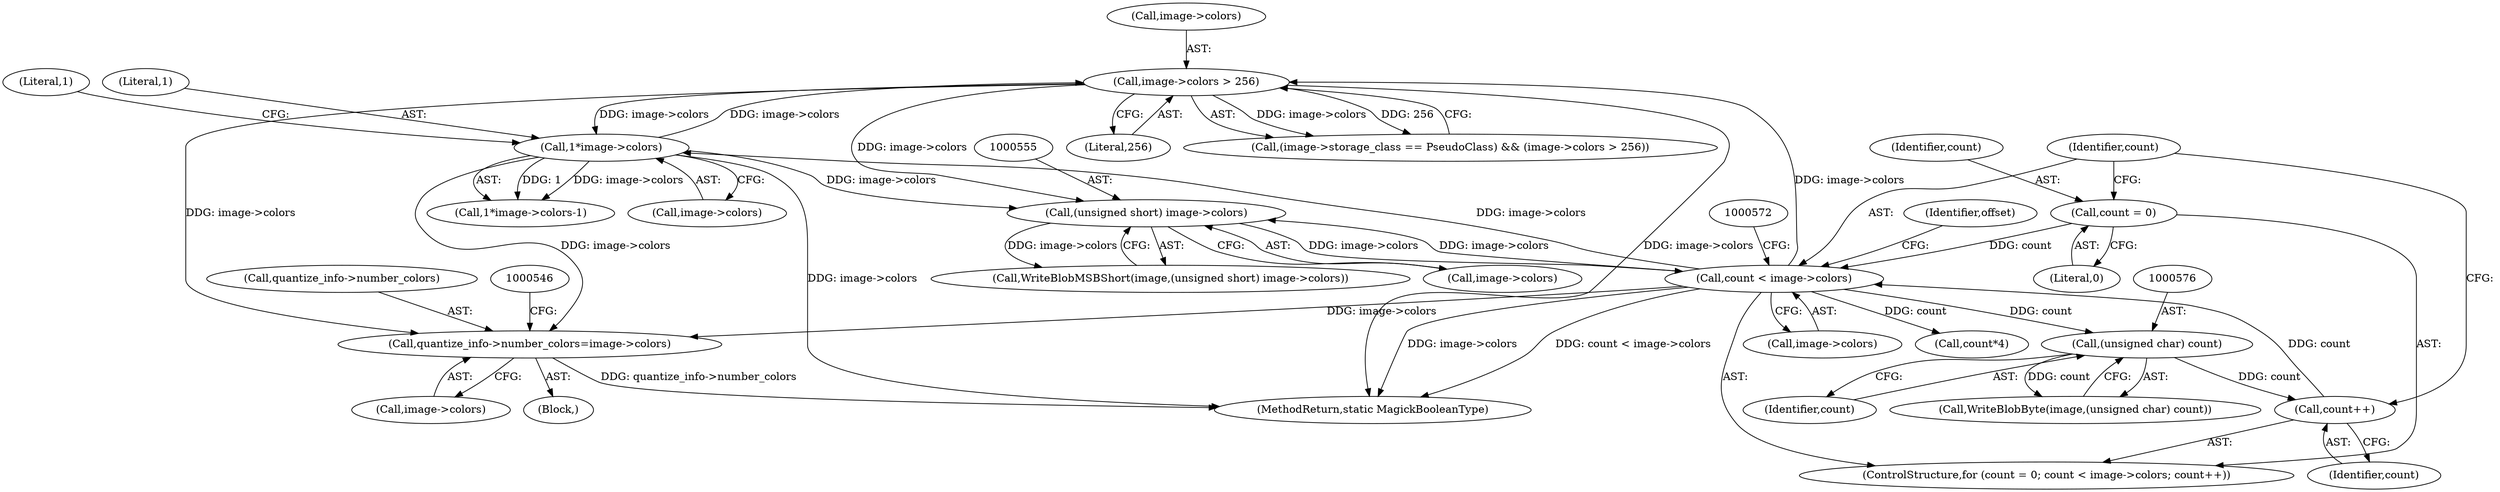digraph "0_ImageMagick_db1ffb6cf44bcfe5c4d5fcf9d9109ded5617387f_0@pointer" {
"1000538" [label="(Call,quantize_info->number_colors=image->colors)"];
"1000317" [label="(Call,image->colors > 256)"];
"1000973" [label="(Call,1*image->colors)"];
"1000563" [label="(Call,count < image->colors)"];
"1000568" [label="(Call,count++)"];
"1000575" [label="(Call,(unsigned char) count)"];
"1000560" [label="(Call,count = 0)"];
"1000554" [label="(Call,(unsigned short) image->colors)"];
"1000552" [label="(Call,WriteBlobMSBShort(image,(unsigned short) image->colors))"];
"1000978" [label="(Literal,1)"];
"1000568" [label="(Call,count++)"];
"1000554" [label="(Call,(unsigned short) image->colors)"];
"1000565" [label="(Call,image->colors)"];
"1000560" [label="(Call,count = 0)"];
"1000321" [label="(Literal,256)"];
"1000542" [label="(Call,image->colors)"];
"1000564" [label="(Identifier,count)"];
"1000559" [label="(ControlStructure,for (count = 0; count < image->colors; count++))"];
"1000563" [label="(Call,count < image->colors)"];
"1000575" [label="(Call,(unsigned char) count)"];
"1000562" [label="(Literal,0)"];
"1001433" [label="(MethodReturn,static MagickBooleanType)"];
"1000318" [label="(Call,image->colors)"];
"1000577" [label="(Identifier,count)"];
"1000538" [label="(Call,quantize_info->number_colors=image->colors)"];
"1000527" [label="(Block,)"];
"1000618" [label="(Call,count*4)"];
"1000311" [label="(Call,(image->storage_class == PseudoClass) && (image->colors > 256))"];
"1000615" [label="(Identifier,offset)"];
"1000973" [label="(Call,1*image->colors)"];
"1000539" [label="(Call,quantize_info->number_colors)"];
"1000561" [label="(Identifier,count)"];
"1000317" [label="(Call,image->colors > 256)"];
"1000556" [label="(Call,image->colors)"];
"1000974" [label="(Literal,1)"];
"1000573" [label="(Call,WriteBlobByte(image,(unsigned char) count))"];
"1000569" [label="(Identifier,count)"];
"1000972" [label="(Call,1*image->colors-1)"];
"1000975" [label="(Call,image->colors)"];
"1000538" -> "1000527"  [label="AST: "];
"1000538" -> "1000542"  [label="CFG: "];
"1000539" -> "1000538"  [label="AST: "];
"1000542" -> "1000538"  [label="AST: "];
"1000546" -> "1000538"  [label="CFG: "];
"1000538" -> "1001433"  [label="DDG: quantize_info->number_colors"];
"1000317" -> "1000538"  [label="DDG: image->colors"];
"1000973" -> "1000538"  [label="DDG: image->colors"];
"1000563" -> "1000538"  [label="DDG: image->colors"];
"1000317" -> "1000311"  [label="AST: "];
"1000317" -> "1000321"  [label="CFG: "];
"1000318" -> "1000317"  [label="AST: "];
"1000321" -> "1000317"  [label="AST: "];
"1000311" -> "1000317"  [label="CFG: "];
"1000317" -> "1001433"  [label="DDG: image->colors"];
"1000317" -> "1000311"  [label="DDG: image->colors"];
"1000317" -> "1000311"  [label="DDG: 256"];
"1000973" -> "1000317"  [label="DDG: image->colors"];
"1000563" -> "1000317"  [label="DDG: image->colors"];
"1000317" -> "1000554"  [label="DDG: image->colors"];
"1000317" -> "1000973"  [label="DDG: image->colors"];
"1000973" -> "1000972"  [label="AST: "];
"1000973" -> "1000975"  [label="CFG: "];
"1000974" -> "1000973"  [label="AST: "];
"1000975" -> "1000973"  [label="AST: "];
"1000978" -> "1000973"  [label="CFG: "];
"1000973" -> "1001433"  [label="DDG: image->colors"];
"1000973" -> "1000554"  [label="DDG: image->colors"];
"1000973" -> "1000972"  [label="DDG: 1"];
"1000973" -> "1000972"  [label="DDG: image->colors"];
"1000563" -> "1000973"  [label="DDG: image->colors"];
"1000563" -> "1000559"  [label="AST: "];
"1000563" -> "1000565"  [label="CFG: "];
"1000564" -> "1000563"  [label="AST: "];
"1000565" -> "1000563"  [label="AST: "];
"1000572" -> "1000563"  [label="CFG: "];
"1000615" -> "1000563"  [label="CFG: "];
"1000563" -> "1001433"  [label="DDG: count < image->colors"];
"1000563" -> "1001433"  [label="DDG: image->colors"];
"1000563" -> "1000554"  [label="DDG: image->colors"];
"1000568" -> "1000563"  [label="DDG: count"];
"1000560" -> "1000563"  [label="DDG: count"];
"1000554" -> "1000563"  [label="DDG: image->colors"];
"1000563" -> "1000575"  [label="DDG: count"];
"1000563" -> "1000618"  [label="DDG: count"];
"1000568" -> "1000559"  [label="AST: "];
"1000568" -> "1000569"  [label="CFG: "];
"1000569" -> "1000568"  [label="AST: "];
"1000564" -> "1000568"  [label="CFG: "];
"1000575" -> "1000568"  [label="DDG: count"];
"1000575" -> "1000573"  [label="AST: "];
"1000575" -> "1000577"  [label="CFG: "];
"1000576" -> "1000575"  [label="AST: "];
"1000577" -> "1000575"  [label="AST: "];
"1000573" -> "1000575"  [label="CFG: "];
"1000575" -> "1000573"  [label="DDG: count"];
"1000560" -> "1000559"  [label="AST: "];
"1000560" -> "1000562"  [label="CFG: "];
"1000561" -> "1000560"  [label="AST: "];
"1000562" -> "1000560"  [label="AST: "];
"1000564" -> "1000560"  [label="CFG: "];
"1000554" -> "1000552"  [label="AST: "];
"1000554" -> "1000556"  [label="CFG: "];
"1000555" -> "1000554"  [label="AST: "];
"1000556" -> "1000554"  [label="AST: "];
"1000552" -> "1000554"  [label="CFG: "];
"1000554" -> "1000552"  [label="DDG: image->colors"];
}
